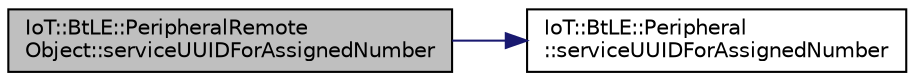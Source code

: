 digraph "IoT::BtLE::PeripheralRemoteObject::serviceUUIDForAssignedNumber"
{
 // LATEX_PDF_SIZE
  edge [fontname="Helvetica",fontsize="10",labelfontname="Helvetica",labelfontsize="10"];
  node [fontname="Helvetica",fontsize="10",shape=record];
  rankdir="LR";
  Node1 [label="IoT::BtLE::PeripheralRemote\lObject::serviceUUIDForAssignedNumber",height=0.2,width=0.4,color="black", fillcolor="grey75", style="filled", fontcolor="black",tooltip="Returns the peripheral's serial number string obtained from the Device Information service."];
  Node1 -> Node2 [color="midnightblue",fontsize="10",style="solid",fontname="Helvetica"];
  Node2 [label="IoT::BtLE::Peripheral\l::serviceUUIDForAssignedNumber",height=0.2,width=0.4,color="black", fillcolor="white", style="filled",URL="$classIoT_1_1BtLE_1_1Peripheral.html#a7f6a3bd8ea37d6364c1eb6848ddd3314",tooltip="Returns a vector containing the UUIDs of all available services."];
}
